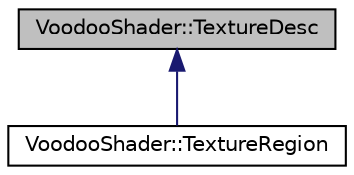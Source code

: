 digraph G
{
  edge [fontname="Helvetica",fontsize="10",labelfontname="Helvetica",labelfontsize="10"];
  node [fontname="Helvetica",fontsize="10",shape=record];
  Node1 [label="VoodooShader::TextureDesc",height=0.2,width=0.4,color="black", fillcolor="grey75", style="filled" fontcolor="black"];
  Node1 -> Node2 [dir="back",color="midnightblue",fontsize="10",style="solid",fontname="Helvetica"];
  Node2 [label="VoodooShader::TextureRegion",height=0.2,width=0.4,color="black", fillcolor="white", style="filled",URL="$struct_voodoo_shader_1_1_texture_region.html",tooltip="Describes a portion of a texture."];
}
